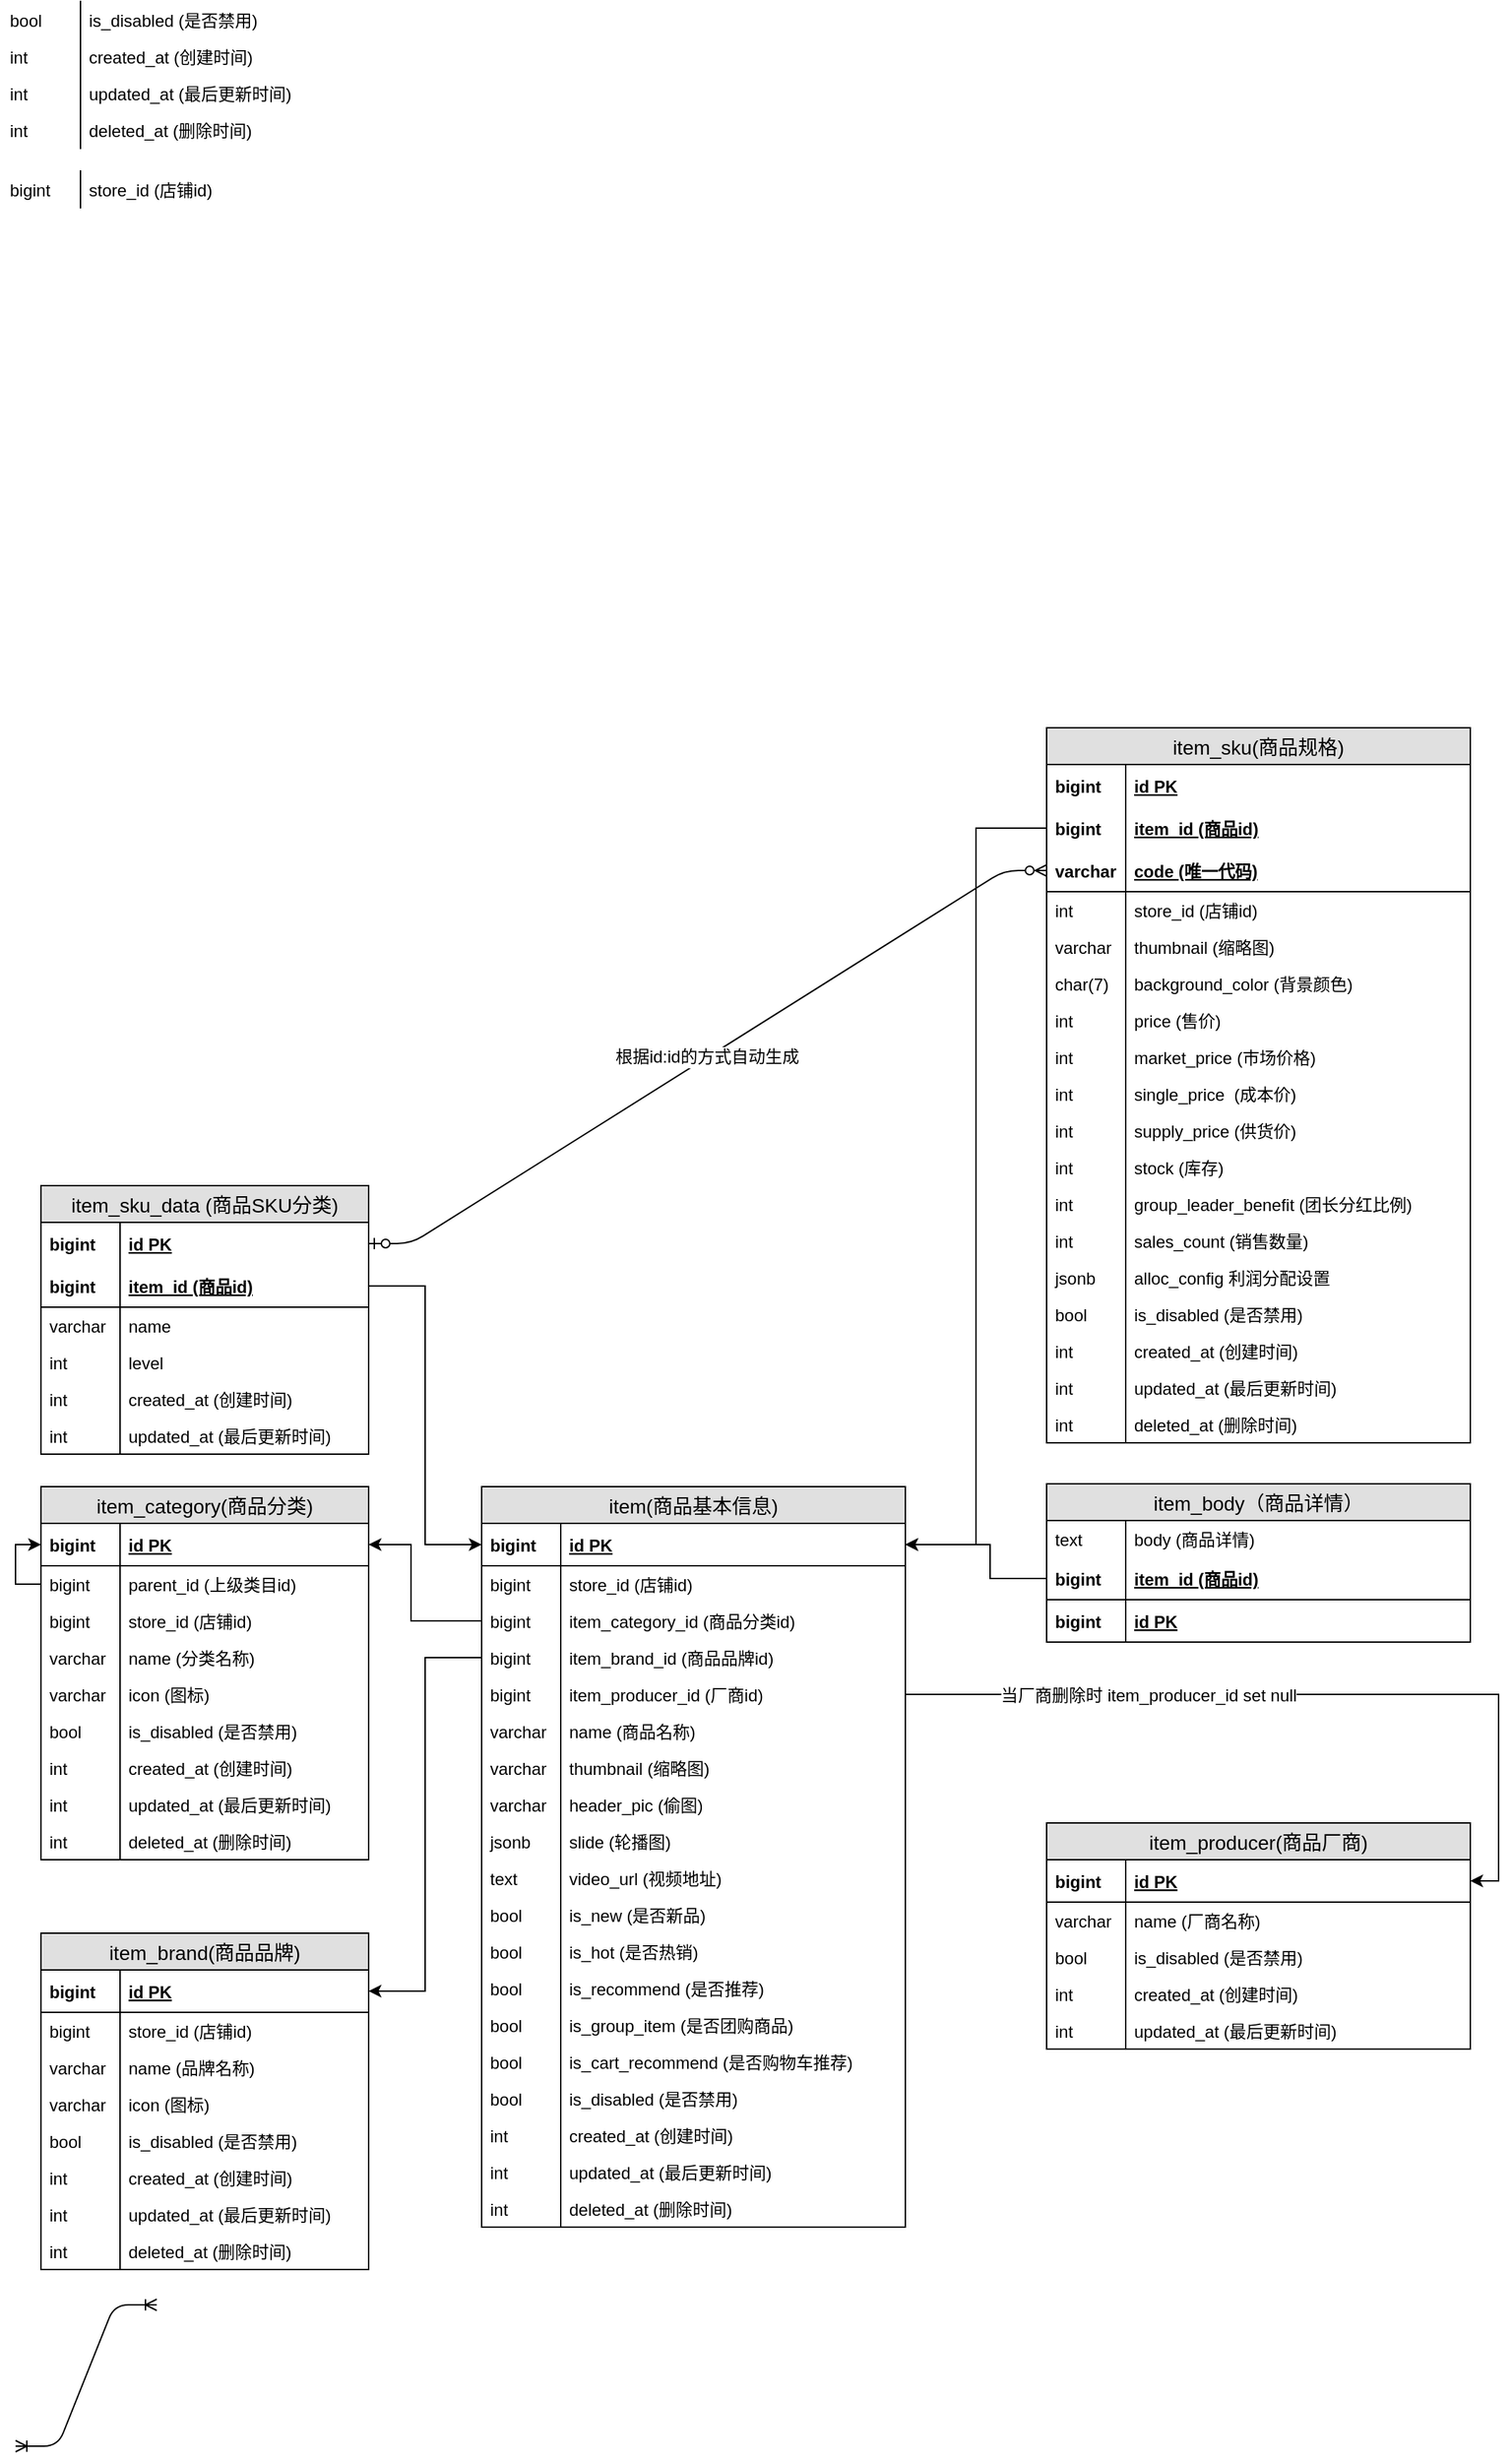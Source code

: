 <mxfile version="10.8.9" type="github"><diagram name="Page-1" id="2ca16b54-16f6-2749-3443-fa8db7711227"><mxGraphModel dx="2498" dy="1646" grid="1" gridSize="10" guides="1" tooltips="1" connect="1" arrows="1" fold="1" page="1" pageScale="1" pageWidth="1100" pageHeight="850" background="#ffffff" math="0" shadow="0"><root><mxCell id="0"/><mxCell id="1" parent="0"/><mxCell id="yqcYSnQr7O9SmUn3i325-53" value="item(商品基本信息)" style="swimlane;fontStyle=0;childLayout=stackLayout;horizontal=1;startSize=26;fillColor=#e0e0e0;horizontalStack=0;resizeParent=1;resizeParentMax=0;resizeLast=0;collapsible=1;marginBottom=0;swimlaneFillColor=#ffffff;align=center;fontSize=14;" parent="1" vertex="1"><mxGeometry x="-760" y="201" width="300" height="524" as="geometry"/></mxCell><mxCell id="yqcYSnQr7O9SmUn3i325-56" value="id PK" style="shape=partialRectangle;top=0;left=0;right=0;bottom=1;align=left;verticalAlign=middle;fillColor=none;spacingLeft=60;spacingRight=4;overflow=hidden;rotatable=0;points=[[0,0.5],[1,0.5]];portConstraint=eastwest;dropTarget=0;fontStyle=5;fontSize=12;" parent="yqcYSnQr7O9SmUn3i325-53" vertex="1"><mxGeometry y="26" width="300" height="30" as="geometry"/></mxCell><mxCell id="yqcYSnQr7O9SmUn3i325-57" value="bigint" style="shape=partialRectangle;fontStyle=1;top=0;left=0;bottom=0;fillColor=none;align=left;verticalAlign=middle;spacingLeft=4;spacingRight=4;overflow=hidden;rotatable=0;points=[];portConstraint=eastwest;part=1;fontSize=12;" parent="yqcYSnQr7O9SmUn3i325-56" vertex="1" connectable="0"><mxGeometry width="56" height="30" as="geometry"/></mxCell><mxCell id="yqcYSnQr7O9SmUn3i325-58" value="store_id (店铺id)" style="shape=partialRectangle;top=0;left=0;right=0;bottom=0;align=left;verticalAlign=top;fillColor=none;spacingLeft=60;spacingRight=4;overflow=hidden;rotatable=0;points=[[0,0.5],[1,0.5]];portConstraint=eastwest;dropTarget=0;fontSize=12;" parent="yqcYSnQr7O9SmUn3i325-53" vertex="1"><mxGeometry y="56" width="300" height="26" as="geometry"/></mxCell><mxCell id="yqcYSnQr7O9SmUn3i325-59" value="bigint" style="shape=partialRectangle;top=0;left=0;bottom=0;fillColor=none;align=left;verticalAlign=top;spacingLeft=4;spacingRight=4;overflow=hidden;rotatable=0;points=[];portConstraint=eastwest;part=1;fontSize=12;" parent="yqcYSnQr7O9SmUn3i325-58" vertex="1" connectable="0"><mxGeometry width="56" height="26" as="geometry"/></mxCell><mxCell id="yqcYSnQr7O9SmUn3i325-64" value="item_category_id (商品分类id)" style="shape=partialRectangle;top=0;left=0;right=0;bottom=0;align=left;verticalAlign=top;fillColor=none;spacingLeft=60;spacingRight=4;overflow=hidden;rotatable=0;points=[[0,0.5],[1,0.5]];portConstraint=eastwest;dropTarget=0;fontSize=12;" parent="yqcYSnQr7O9SmUn3i325-53" vertex="1"><mxGeometry y="82" width="300" height="26" as="geometry"/></mxCell><mxCell id="yqcYSnQr7O9SmUn3i325-65" value="bigint" style="shape=partialRectangle;top=0;left=0;bottom=0;fillColor=none;align=left;verticalAlign=top;spacingLeft=4;spacingRight=4;overflow=hidden;rotatable=0;points=[];portConstraint=eastwest;part=1;fontSize=12;" parent="yqcYSnQr7O9SmUn3i325-64" vertex="1" connectable="0"><mxGeometry width="56" height="26" as="geometry"/></mxCell><mxCell id="yqcYSnQr7O9SmUn3i325-66" value="item_brand_id (商品品牌id)" style="shape=partialRectangle;top=0;left=0;right=0;bottom=0;align=left;verticalAlign=top;fillColor=none;spacingLeft=60;spacingRight=4;overflow=hidden;rotatable=0;points=[[0,0.5],[1,0.5]];portConstraint=eastwest;dropTarget=0;fontSize=12;" parent="yqcYSnQr7O9SmUn3i325-53" vertex="1"><mxGeometry y="108" width="300" height="26" as="geometry"/></mxCell><mxCell id="yqcYSnQr7O9SmUn3i325-67" value="bigint" style="shape=partialRectangle;top=0;left=0;bottom=0;fillColor=none;align=left;verticalAlign=top;spacingLeft=4;spacingRight=4;overflow=hidden;rotatable=0;points=[];portConstraint=eastwest;part=1;fontSize=12;" parent="yqcYSnQr7O9SmUn3i325-66" vertex="1" connectable="0"><mxGeometry width="56" height="26" as="geometry"/></mxCell><mxCell id="yqcYSnQr7O9SmUn3i325-143" value="item_producer_id (厂商id)" style="shape=partialRectangle;top=0;left=0;right=0;bottom=0;align=left;verticalAlign=top;fillColor=none;spacingLeft=60;spacingRight=4;overflow=hidden;rotatable=0;points=[[0,0.5],[1,0.5]];portConstraint=eastwest;dropTarget=0;fontSize=12;" parent="yqcYSnQr7O9SmUn3i325-53" vertex="1"><mxGeometry y="134" width="300" height="26" as="geometry"/></mxCell><mxCell id="yqcYSnQr7O9SmUn3i325-144" value="bigint" style="shape=partialRectangle;top=0;left=0;bottom=0;fillColor=none;align=left;verticalAlign=top;spacingLeft=4;spacingRight=4;overflow=hidden;rotatable=0;points=[];portConstraint=eastwest;part=1;fontSize=12;" parent="yqcYSnQr7O9SmUn3i325-143" vertex="1" connectable="0"><mxGeometry width="56" height="26" as="geometry"/></mxCell><mxCell id="yqcYSnQr7O9SmUn3i325-68" value="name (商品名称)" style="shape=partialRectangle;top=0;left=0;right=0;bottom=0;align=left;verticalAlign=top;fillColor=none;spacingLeft=60;spacingRight=4;overflow=hidden;rotatable=0;points=[[0,0.5],[1,0.5]];portConstraint=eastwest;dropTarget=0;fontSize=12;" parent="yqcYSnQr7O9SmUn3i325-53" vertex="1"><mxGeometry y="160" width="300" height="26" as="geometry"/></mxCell><mxCell id="yqcYSnQr7O9SmUn3i325-69" value="varchar" style="shape=partialRectangle;top=0;left=0;bottom=0;fillColor=none;align=left;verticalAlign=top;spacingLeft=4;spacingRight=4;overflow=hidden;rotatable=0;points=[];portConstraint=eastwest;part=1;fontSize=12;" parent="yqcYSnQr7O9SmUn3i325-68" vertex="1" connectable="0"><mxGeometry width="56" height="26" as="geometry"/></mxCell><mxCell id="yqcYSnQr7O9SmUn3i325-70" value="thumbnail (缩略图)" style="shape=partialRectangle;top=0;left=0;right=0;bottom=0;align=left;verticalAlign=top;fillColor=none;spacingLeft=60;spacingRight=4;overflow=hidden;rotatable=0;points=[[0,0.5],[1,0.5]];portConstraint=eastwest;dropTarget=0;fontSize=12;" parent="yqcYSnQr7O9SmUn3i325-53" vertex="1"><mxGeometry y="186" width="300" height="26" as="geometry"/></mxCell><mxCell id="yqcYSnQr7O9SmUn3i325-71" value="varchar" style="shape=partialRectangle;top=0;left=0;bottom=0;fillColor=none;align=left;verticalAlign=top;spacingLeft=4;spacingRight=4;overflow=hidden;rotatable=0;points=[];portConstraint=eastwest;part=1;fontSize=12;" parent="yqcYSnQr7O9SmUn3i325-70" vertex="1" connectable="0"><mxGeometry width="56" height="26" as="geometry"/></mxCell><mxCell id="yqcYSnQr7O9SmUn3i325-74" value="header_pic (偷图)" style="shape=partialRectangle;top=0;left=0;right=0;bottom=0;align=left;verticalAlign=top;fillColor=none;spacingLeft=60;spacingRight=4;overflow=hidden;rotatable=0;points=[[0,0.5],[1,0.5]];portConstraint=eastwest;dropTarget=0;fontSize=12;" parent="yqcYSnQr7O9SmUn3i325-53" vertex="1"><mxGeometry y="212" width="300" height="26" as="geometry"/></mxCell><mxCell id="yqcYSnQr7O9SmUn3i325-75" value="varchar" style="shape=partialRectangle;top=0;left=0;bottom=0;fillColor=none;align=left;verticalAlign=top;spacingLeft=4;spacingRight=4;overflow=hidden;rotatable=0;points=[];portConstraint=eastwest;part=1;fontSize=12;" parent="yqcYSnQr7O9SmUn3i325-74" vertex="1" connectable="0"><mxGeometry width="56" height="26" as="geometry"/></mxCell><mxCell id="yqcYSnQr7O9SmUn3i325-76" value="slide (轮播图)" style="shape=partialRectangle;top=0;left=0;right=0;bottom=0;align=left;verticalAlign=top;fillColor=none;spacingLeft=60;spacingRight=4;overflow=hidden;rotatable=0;points=[[0,0.5],[1,0.5]];portConstraint=eastwest;dropTarget=0;fontSize=12;" parent="yqcYSnQr7O9SmUn3i325-53" vertex="1"><mxGeometry y="238" width="300" height="26" as="geometry"/></mxCell><mxCell id="yqcYSnQr7O9SmUn3i325-77" value="jsonb" style="shape=partialRectangle;top=0;left=0;bottom=0;fillColor=none;align=left;verticalAlign=top;spacingLeft=4;spacingRight=4;overflow=hidden;rotatable=0;points=[];portConstraint=eastwest;part=1;fontSize=12;" parent="yqcYSnQr7O9SmUn3i325-76" vertex="1" connectable="0"><mxGeometry width="56" height="26" as="geometry"/></mxCell><mxCell id="yqcYSnQr7O9SmUn3i325-95" value="video_url (视频地址)" style="shape=partialRectangle;top=0;left=0;right=0;bottom=0;align=left;verticalAlign=top;fillColor=none;spacingLeft=60;spacingRight=4;overflow=hidden;rotatable=0;points=[[0,0.5],[1,0.5]];portConstraint=eastwest;dropTarget=0;fontSize=12;" parent="yqcYSnQr7O9SmUn3i325-53" vertex="1"><mxGeometry y="264" width="300" height="26" as="geometry"/></mxCell><mxCell id="yqcYSnQr7O9SmUn3i325-96" value="text" style="shape=partialRectangle;top=0;left=0;bottom=0;fillColor=none;align=left;verticalAlign=top;spacingLeft=4;spacingRight=4;overflow=hidden;rotatable=0;points=[];portConstraint=eastwest;part=1;fontSize=12;" parent="yqcYSnQr7O9SmUn3i325-95" vertex="1" connectable="0"><mxGeometry width="56" height="26" as="geometry"/></mxCell><mxCell id="yqcYSnQr7O9SmUn3i325-78" value="is_new (是否新品)" style="shape=partialRectangle;top=0;left=0;right=0;bottom=0;align=left;verticalAlign=top;fillColor=none;spacingLeft=60;spacingRight=4;overflow=hidden;rotatable=0;points=[[0,0.5],[1,0.5]];portConstraint=eastwest;dropTarget=0;fontSize=12;" parent="yqcYSnQr7O9SmUn3i325-53" vertex="1"><mxGeometry y="290" width="300" height="26" as="geometry"/></mxCell><mxCell id="yqcYSnQr7O9SmUn3i325-79" value="bool" style="shape=partialRectangle;top=0;left=0;bottom=0;fillColor=none;align=left;verticalAlign=top;spacingLeft=4;spacingRight=4;overflow=hidden;rotatable=0;points=[];portConstraint=eastwest;part=1;fontSize=12;" parent="yqcYSnQr7O9SmUn3i325-78" vertex="1" connectable="0"><mxGeometry width="56" height="26" as="geometry"/></mxCell><mxCell id="yqcYSnQr7O9SmUn3i325-80" value="is_hot (是否热销)" style="shape=partialRectangle;top=0;left=0;right=0;bottom=0;align=left;verticalAlign=top;fillColor=none;spacingLeft=60;spacingRight=4;overflow=hidden;rotatable=0;points=[[0,0.5],[1,0.5]];portConstraint=eastwest;dropTarget=0;fontSize=12;" parent="yqcYSnQr7O9SmUn3i325-53" vertex="1"><mxGeometry y="316" width="300" height="26" as="geometry"/></mxCell><mxCell id="yqcYSnQr7O9SmUn3i325-81" value="bool" style="shape=partialRectangle;top=0;left=0;bottom=0;fillColor=none;align=left;verticalAlign=top;spacingLeft=4;spacingRight=4;overflow=hidden;rotatable=0;points=[];portConstraint=eastwest;part=1;fontSize=12;" parent="yqcYSnQr7O9SmUn3i325-80" vertex="1" connectable="0"><mxGeometry width="56" height="26" as="geometry"/></mxCell><mxCell id="yqcYSnQr7O9SmUn3i325-82" value="is_recommend (是否推荐)" style="shape=partialRectangle;top=0;left=0;right=0;bottom=0;align=left;verticalAlign=top;fillColor=none;spacingLeft=60;spacingRight=4;overflow=hidden;rotatable=0;points=[[0,0.5],[1,0.5]];portConstraint=eastwest;dropTarget=0;fontSize=12;" parent="yqcYSnQr7O9SmUn3i325-53" vertex="1"><mxGeometry y="342" width="300" height="26" as="geometry"/></mxCell><mxCell id="yqcYSnQr7O9SmUn3i325-83" value="bool" style="shape=partialRectangle;top=0;left=0;bottom=0;fillColor=none;align=left;verticalAlign=top;spacingLeft=4;spacingRight=4;overflow=hidden;rotatable=0;points=[];portConstraint=eastwest;part=1;fontSize=12;" parent="yqcYSnQr7O9SmUn3i325-82" vertex="1" connectable="0"><mxGeometry width="56" height="26" as="geometry"/></mxCell><mxCell id="yqcYSnQr7O9SmUn3i325-86" value="is_group_item (是否团购商品)" style="shape=partialRectangle;top=0;left=0;right=0;bottom=0;align=left;verticalAlign=top;fillColor=none;spacingLeft=60;spacingRight=4;overflow=hidden;rotatable=0;points=[[0,0.5],[1,0.5]];portConstraint=eastwest;dropTarget=0;fontSize=12;" parent="yqcYSnQr7O9SmUn3i325-53" vertex="1"><mxGeometry y="368" width="300" height="26" as="geometry"/></mxCell><mxCell id="yqcYSnQr7O9SmUn3i325-87" value="bool" style="shape=partialRectangle;top=0;left=0;bottom=0;fillColor=none;align=left;verticalAlign=top;spacingLeft=4;spacingRight=4;overflow=hidden;rotatable=0;points=[];portConstraint=eastwest;part=1;fontSize=12;" parent="yqcYSnQr7O9SmUn3i325-86" vertex="1" connectable="0"><mxGeometry width="56" height="26" as="geometry"/></mxCell><mxCell id="yqcYSnQr7O9SmUn3i325-88" value="is_cart_recommend (是否购物车推荐)" style="shape=partialRectangle;top=0;left=0;right=0;bottom=0;align=left;verticalAlign=top;fillColor=none;spacingLeft=60;spacingRight=4;overflow=hidden;rotatable=0;points=[[0,0.5],[1,0.5]];portConstraint=eastwest;dropTarget=0;fontSize=12;" parent="yqcYSnQr7O9SmUn3i325-53" vertex="1"><mxGeometry y="394" width="300" height="26" as="geometry"/></mxCell><mxCell id="yqcYSnQr7O9SmUn3i325-89" value="bool" style="shape=partialRectangle;top=0;left=0;bottom=0;fillColor=none;align=left;verticalAlign=top;spacingLeft=4;spacingRight=4;overflow=hidden;rotatable=0;points=[];portConstraint=eastwest;part=1;fontSize=12;" parent="yqcYSnQr7O9SmUn3i325-88" vertex="1" connectable="0"><mxGeometry width="56" height="26" as="geometry"/></mxCell><mxCell id="yqcYSnQr7O9SmUn3i325-114" value="is_disabled (是否禁用)" style="shape=partialRectangle;top=0;left=0;right=0;bottom=0;align=left;verticalAlign=top;fillColor=none;spacingLeft=60;spacingRight=4;overflow=hidden;rotatable=0;points=[[0,0.5],[1,0.5]];portConstraint=eastwest;dropTarget=0;fontSize=12;" parent="yqcYSnQr7O9SmUn3i325-53" vertex="1"><mxGeometry y="420" width="300" height="26" as="geometry"/></mxCell><mxCell id="yqcYSnQr7O9SmUn3i325-115" value="bool" style="shape=partialRectangle;top=0;left=0;bottom=0;fillColor=none;align=left;verticalAlign=top;spacingLeft=4;spacingRight=4;overflow=hidden;rotatable=0;points=[];portConstraint=eastwest;part=1;fontSize=12;" parent="yqcYSnQr7O9SmUn3i325-114" vertex="1" connectable="0"><mxGeometry width="56" height="26" as="geometry"/></mxCell><mxCell id="yqcYSnQr7O9SmUn3i325-91" value="created_at (创建时间)" style="shape=partialRectangle;top=0;left=0;right=0;bottom=0;align=left;verticalAlign=top;fillColor=none;spacingLeft=60;spacingRight=4;overflow=hidden;rotatable=0;points=[[0,0.5],[1,0.5]];portConstraint=eastwest;dropTarget=0;fontSize=12;" parent="yqcYSnQr7O9SmUn3i325-53" vertex="1"><mxGeometry y="446" width="300" height="26" as="geometry"/></mxCell><mxCell id="yqcYSnQr7O9SmUn3i325-92" value="int" style="shape=partialRectangle;top=0;left=0;bottom=0;fillColor=none;align=left;verticalAlign=top;spacingLeft=4;spacingRight=4;overflow=hidden;rotatable=0;points=[];portConstraint=eastwest;part=1;fontSize=12;" parent="yqcYSnQr7O9SmUn3i325-91" vertex="1" connectable="0"><mxGeometry width="56" height="26" as="geometry"/></mxCell><mxCell id="rvIBydzaVCmRwUYUxZ95-5" value="updated_at (最后更新时间)" style="shape=partialRectangle;top=0;left=0;right=0;bottom=0;align=left;verticalAlign=top;fillColor=none;spacingLeft=60;spacingRight=4;overflow=hidden;rotatable=0;points=[[0,0.5],[1,0.5]];portConstraint=eastwest;dropTarget=0;fontSize=12;" vertex="1" parent="yqcYSnQr7O9SmUn3i325-53"><mxGeometry y="472" width="300" height="26" as="geometry"/></mxCell><mxCell id="rvIBydzaVCmRwUYUxZ95-6" value="int" style="shape=partialRectangle;top=0;left=0;bottom=0;fillColor=none;align=left;verticalAlign=top;spacingLeft=4;spacingRight=4;overflow=hidden;rotatable=0;points=[];portConstraint=eastwest;part=1;fontSize=12;" vertex="1" connectable="0" parent="rvIBydzaVCmRwUYUxZ95-5"><mxGeometry width="56" height="26" as="geometry"/></mxCell><mxCell id="yqcYSnQr7O9SmUn3i325-139" value="deleted_at (删除时间)" style="shape=partialRectangle;top=0;left=0;right=0;bottom=0;align=left;verticalAlign=top;fillColor=none;spacingLeft=60;spacingRight=4;overflow=hidden;rotatable=0;points=[[0,0.5],[1,0.5]];portConstraint=eastwest;dropTarget=0;fontSize=12;" parent="yqcYSnQr7O9SmUn3i325-53" vertex="1"><mxGeometry y="498" width="300" height="26" as="geometry"/></mxCell><mxCell id="yqcYSnQr7O9SmUn3i325-140" value="int" style="shape=partialRectangle;top=0;left=0;bottom=0;fillColor=none;align=left;verticalAlign=top;spacingLeft=4;spacingRight=4;overflow=hidden;rotatable=0;points=[];portConstraint=eastwest;part=1;fontSize=12;" parent="yqcYSnQr7O9SmUn3i325-139" vertex="1" connectable="0"><mxGeometry width="56" height="26" as="geometry"/></mxCell><mxCell id="yqcYSnQr7O9SmUn3i325-97" value="item_body（商品详情）" style="swimlane;fontStyle=0;childLayout=stackLayout;horizontal=1;startSize=26;fillColor=#e0e0e0;horizontalStack=0;resizeParent=1;resizeParentMax=0;resizeLast=0;collapsible=1;marginBottom=0;swimlaneFillColor=#ffffff;align=center;fontSize=14;" parent="1" vertex="1"><mxGeometry x="-360" y="199" width="300" height="112" as="geometry"><mxRectangle x="-590" y="185" width="180" height="26" as="alternateBounds"/></mxGeometry></mxCell><mxCell id="yqcYSnQr7O9SmUn3i325-102" value="body (商品详情)" style="shape=partialRectangle;top=0;left=0;right=0;bottom=0;align=left;verticalAlign=top;fillColor=none;spacingLeft=60;spacingRight=4;overflow=hidden;rotatable=0;points=[[0,0.5],[1,0.5]];portConstraint=eastwest;dropTarget=0;fontSize=12;" parent="yqcYSnQr7O9SmUn3i325-97" vertex="1"><mxGeometry y="26" width="300" height="26" as="geometry"/></mxCell><mxCell id="yqcYSnQr7O9SmUn3i325-103" value="text" style="shape=partialRectangle;top=0;left=0;bottom=0;fillColor=none;align=left;verticalAlign=top;spacingLeft=4;spacingRight=4;overflow=hidden;rotatable=0;points=[];portConstraint=eastwest;part=1;fontSize=12;" parent="yqcYSnQr7O9SmUn3i325-102" vertex="1" connectable="0"><mxGeometry width="56" height="26" as="geometry"/></mxCell><mxCell id="yqcYSnQr7O9SmUn3i325-100" value="item_id (商品id)" style="shape=partialRectangle;top=0;left=0;right=0;bottom=1;align=left;verticalAlign=middle;fillColor=none;spacingLeft=60;spacingRight=4;overflow=hidden;rotatable=0;points=[[0,0.5],[1,0.5]];portConstraint=eastwest;dropTarget=0;fontStyle=5;fontSize=12;" parent="yqcYSnQr7O9SmUn3i325-97" vertex="1"><mxGeometry y="52" width="300" height="30" as="geometry"/></mxCell><mxCell id="yqcYSnQr7O9SmUn3i325-101" value="bigint" style="shape=partialRectangle;fontStyle=1;top=0;left=0;bottom=0;fillColor=none;align=left;verticalAlign=middle;spacingLeft=4;spacingRight=4;overflow=hidden;rotatable=0;points=[];portConstraint=eastwest;part=1;fontSize=12;" parent="yqcYSnQr7O9SmUn3i325-100" vertex="1" connectable="0"><mxGeometry width="56" height="30" as="geometry"/></mxCell><mxCell id="yqcYSnQr7O9SmUn3i325-98" value="id PK" style="shape=partialRectangle;top=0;left=0;right=0;bottom=0;align=left;verticalAlign=middle;fillColor=none;spacingLeft=60;spacingRight=4;overflow=hidden;rotatable=0;points=[[0,0.5],[1,0.5]];portConstraint=eastwest;dropTarget=0;fontStyle=5;fontSize=12;" parent="yqcYSnQr7O9SmUn3i325-97" vertex="1"><mxGeometry y="82" width="300" height="30" as="geometry"/></mxCell><mxCell id="yqcYSnQr7O9SmUn3i325-99" value="bigint" style="shape=partialRectangle;fontStyle=1;top=0;left=0;bottom=0;fillColor=none;align=left;verticalAlign=middle;spacingLeft=4;spacingRight=4;overflow=hidden;rotatable=0;points=[];portConstraint=eastwest;part=1;fontSize=12;" parent="yqcYSnQr7O9SmUn3i325-98" vertex="1" connectable="0"><mxGeometry width="56" height="30" as="geometry"/></mxCell><mxCell id="yqcYSnQr7O9SmUn3i325-105" value="item_category(商品分类)" style="swimlane;fontStyle=0;childLayout=stackLayout;horizontal=1;startSize=26;fillColor=#e0e0e0;horizontalStack=0;resizeParent=1;resizeParentMax=0;resizeLast=0;collapsible=1;marginBottom=0;swimlaneFillColor=#ffffff;align=center;fontSize=14;" parent="1" vertex="1"><mxGeometry x="-1072" y="201" width="232" height="264" as="geometry"/></mxCell><mxCell id="yqcYSnQr7O9SmUn3i325-108" value="id PK" style="shape=partialRectangle;top=0;left=0;right=0;bottom=1;align=left;verticalAlign=middle;fillColor=none;spacingLeft=60;spacingRight=4;overflow=hidden;rotatable=0;points=[[0,0.5],[1,0.5]];portConstraint=eastwest;dropTarget=0;fontStyle=5;fontSize=12;" parent="yqcYSnQr7O9SmUn3i325-105" vertex="1"><mxGeometry y="26" width="232" height="30" as="geometry"/></mxCell><mxCell id="yqcYSnQr7O9SmUn3i325-109" value="bigint" style="shape=partialRectangle;fontStyle=1;top=0;left=0;bottom=0;fillColor=none;align=left;verticalAlign=middle;spacingLeft=4;spacingRight=4;overflow=hidden;rotatable=0;points=[];portConstraint=eastwest;part=1;fontSize=12;" parent="yqcYSnQr7O9SmUn3i325-108" vertex="1" connectable="0"><mxGeometry width="56" height="30" as="geometry"/></mxCell><mxCell id="rvIBydzaVCmRwUYUxZ95-59" style="edgeStyle=orthogonalEdgeStyle;rounded=0;orthogonalLoop=1;jettySize=auto;html=1;exitX=0;exitY=0.5;exitDx=0;exitDy=0;entryX=0;entryY=0.5;entryDx=0;entryDy=0;" edge="1" parent="yqcYSnQr7O9SmUn3i325-105" source="yqcYSnQr7O9SmUn3i325-130" target="yqcYSnQr7O9SmUn3i325-108"><mxGeometry relative="1" as="geometry"><Array as="points"><mxPoint x="-18" y="69"/><mxPoint x="-18" y="41"/></Array></mxGeometry></mxCell><mxCell id="yqcYSnQr7O9SmUn3i325-130" value="parent_id (上级类目id)" style="shape=partialRectangle;top=0;left=0;right=0;bottom=0;align=left;verticalAlign=top;fillColor=none;spacingLeft=60;spacingRight=4;overflow=hidden;rotatable=0;points=[[0,0.5],[1,0.5]];portConstraint=eastwest;dropTarget=0;fontSize=12;" parent="yqcYSnQr7O9SmUn3i325-105" vertex="1"><mxGeometry y="56" width="232" height="26" as="geometry"/></mxCell><mxCell id="yqcYSnQr7O9SmUn3i325-131" value="bigint" style="shape=partialRectangle;top=0;left=0;bottom=0;fillColor=none;align=left;verticalAlign=top;spacingLeft=4;spacingRight=4;overflow=hidden;rotatable=0;points=[];portConstraint=eastwest;part=1;fontSize=12;" parent="yqcYSnQr7O9SmUn3i325-130" vertex="1" connectable="0"><mxGeometry width="56" height="26" as="geometry"/></mxCell><mxCell id="yqcYSnQr7O9SmUn3i325-132" value="store_id (店铺id)" style="shape=partialRectangle;top=0;left=0;right=0;bottom=0;align=left;verticalAlign=top;fillColor=none;spacingLeft=60;spacingRight=4;overflow=hidden;rotatable=0;points=[[0,0.5],[1,0.5]];portConstraint=eastwest;dropTarget=0;fontSize=12;" parent="yqcYSnQr7O9SmUn3i325-105" vertex="1"><mxGeometry y="82" width="232" height="26" as="geometry"/></mxCell><mxCell id="yqcYSnQr7O9SmUn3i325-133" value="bigint" style="shape=partialRectangle;top=0;left=0;bottom=0;fillColor=none;align=left;verticalAlign=top;spacingLeft=4;spacingRight=4;overflow=hidden;rotatable=0;points=[];portConstraint=eastwest;part=1;fontSize=12;" parent="yqcYSnQr7O9SmUn3i325-132" vertex="1" connectable="0"><mxGeometry width="56" height="26" as="geometry"/></mxCell><mxCell id="yqcYSnQr7O9SmUn3i325-110" value="name (分类名称)" style="shape=partialRectangle;top=0;left=0;right=0;bottom=0;align=left;verticalAlign=top;fillColor=none;spacingLeft=60;spacingRight=4;overflow=hidden;rotatable=0;points=[[0,0.5],[1,0.5]];portConstraint=eastwest;dropTarget=0;fontSize=12;" parent="yqcYSnQr7O9SmUn3i325-105" vertex="1"><mxGeometry y="108" width="232" height="26" as="geometry"/></mxCell><mxCell id="yqcYSnQr7O9SmUn3i325-111" value="varchar" style="shape=partialRectangle;top=0;left=0;bottom=0;fillColor=none;align=left;verticalAlign=top;spacingLeft=4;spacingRight=4;overflow=hidden;rotatable=0;points=[];portConstraint=eastwest;part=1;fontSize=12;" parent="yqcYSnQr7O9SmUn3i325-110" vertex="1" connectable="0"><mxGeometry width="56" height="26" as="geometry"/></mxCell><mxCell id="yqcYSnQr7O9SmUn3i325-124" value="icon (图标)" style="shape=partialRectangle;top=0;left=0;right=0;bottom=0;align=left;verticalAlign=top;fillColor=none;spacingLeft=60;spacingRight=4;overflow=hidden;rotatable=0;points=[[0,0.5],[1,0.5]];portConstraint=eastwest;dropTarget=0;fontSize=12;" parent="yqcYSnQr7O9SmUn3i325-105" vertex="1"><mxGeometry y="134" width="232" height="26" as="geometry"/></mxCell><mxCell id="yqcYSnQr7O9SmUn3i325-125" value="varchar" style="shape=partialRectangle;top=0;left=0;bottom=0;fillColor=none;align=left;verticalAlign=top;spacingLeft=4;spacingRight=4;overflow=hidden;rotatable=0;points=[];portConstraint=eastwest;part=1;fontSize=12;" parent="yqcYSnQr7O9SmUn3i325-124" vertex="1" connectable="0"><mxGeometry width="56" height="26" as="geometry"/></mxCell><mxCell id="yqcYSnQr7O9SmUn3i325-118" value="is_disabled (是否禁用)" style="shape=partialRectangle;top=0;left=0;right=0;bottom=0;align=left;verticalAlign=top;fillColor=none;spacingLeft=60;spacingRight=4;overflow=hidden;rotatable=0;points=[[0,0.5],[1,0.5]];portConstraint=eastwest;dropTarget=0;fontSize=12;" parent="yqcYSnQr7O9SmUn3i325-105" vertex="1"><mxGeometry y="160" width="232" height="26" as="geometry"/></mxCell><mxCell id="yqcYSnQr7O9SmUn3i325-119" value="bool" style="shape=partialRectangle;top=0;left=0;bottom=0;fillColor=none;align=left;verticalAlign=top;spacingLeft=4;spacingRight=4;overflow=hidden;rotatable=0;points=[];portConstraint=eastwest;part=1;fontSize=12;" parent="yqcYSnQr7O9SmUn3i325-118" vertex="1" connectable="0"><mxGeometry width="56" height="26" as="geometry"/></mxCell><mxCell id="yqcYSnQr7O9SmUn3i325-120" value="created_at (创建时间)" style="shape=partialRectangle;top=0;left=0;right=0;bottom=0;align=left;verticalAlign=top;fillColor=none;spacingLeft=60;spacingRight=4;overflow=hidden;rotatable=0;points=[[0,0.5],[1,0.5]];portConstraint=eastwest;dropTarget=0;fontSize=12;" parent="yqcYSnQr7O9SmUn3i325-105" vertex="1"><mxGeometry y="186" width="232" height="26" as="geometry"/></mxCell><mxCell id="yqcYSnQr7O9SmUn3i325-121" value="int" style="shape=partialRectangle;top=0;left=0;bottom=0;fillColor=none;align=left;verticalAlign=top;spacingLeft=4;spacingRight=4;overflow=hidden;rotatable=0;points=[];portConstraint=eastwest;part=1;fontSize=12;" parent="yqcYSnQr7O9SmUn3i325-120" vertex="1" connectable="0"><mxGeometry width="56" height="26" as="geometry"/></mxCell><mxCell id="yqcYSnQr7O9SmUn3i325-122" value="updated_at (最后更新时间)" style="shape=partialRectangle;top=0;left=0;right=0;bottom=0;align=left;verticalAlign=top;fillColor=none;spacingLeft=60;spacingRight=4;overflow=hidden;rotatable=0;points=[[0,0.5],[1,0.5]];portConstraint=eastwest;dropTarget=0;fontSize=12;" parent="yqcYSnQr7O9SmUn3i325-105" vertex="1"><mxGeometry y="212" width="232" height="26" as="geometry"/></mxCell><mxCell id="yqcYSnQr7O9SmUn3i325-123" value="int" style="shape=partialRectangle;top=0;left=0;bottom=0;fillColor=none;align=left;verticalAlign=top;spacingLeft=4;spacingRight=4;overflow=hidden;rotatable=0;points=[];portConstraint=eastwest;part=1;fontSize=12;" parent="yqcYSnQr7O9SmUn3i325-122" vertex="1" connectable="0"><mxGeometry width="56" height="26" as="geometry"/></mxCell><mxCell id="yqcYSnQr7O9SmUn3i325-126" value="deleted_at (删除时间)" style="shape=partialRectangle;top=0;left=0;right=0;bottom=0;align=left;verticalAlign=top;fillColor=none;spacingLeft=60;spacingRight=4;overflow=hidden;rotatable=0;points=[[0,0.5],[1,0.5]];portConstraint=eastwest;dropTarget=0;fontSize=12;" parent="yqcYSnQr7O9SmUn3i325-105" vertex="1"><mxGeometry y="238" width="232" height="26" as="geometry"/></mxCell><mxCell id="yqcYSnQr7O9SmUn3i325-127" value="int" style="shape=partialRectangle;top=0;left=0;bottom=0;fillColor=none;align=left;verticalAlign=top;spacingLeft=4;spacingRight=4;overflow=hidden;rotatable=0;points=[];portConstraint=eastwest;part=1;fontSize=12;" parent="yqcYSnQr7O9SmUn3i325-126" vertex="1" connectable="0"><mxGeometry width="56" height="26" as="geometry"/></mxCell><mxCell id="yqcYSnQr7O9SmUn3i325-128" value="store_id (店铺id)" style="shape=partialRectangle;top=0;left=0;right=0;bottom=0;align=left;verticalAlign=top;fillColor=none;spacingLeft=60;spacingRight=4;overflow=hidden;rotatable=0;points=[[0,0.5],[1,0.5]];portConstraint=eastwest;dropTarget=0;fontSize=12;" parent="1" vertex="1"><mxGeometry x="-1100" y="-730" width="300" height="26" as="geometry"/></mxCell><mxCell id="yqcYSnQr7O9SmUn3i325-129" value="bigint" style="shape=partialRectangle;top=0;left=0;bottom=0;fillColor=none;align=left;verticalAlign=top;spacingLeft=4;spacingRight=4;overflow=hidden;rotatable=0;points=[];portConstraint=eastwest;part=1;fontSize=12;" parent="yqcYSnQr7O9SmUn3i325-128" vertex="1" connectable="0"><mxGeometry width="56" height="26" as="geometry"/></mxCell><mxCell id="yqcYSnQr7O9SmUn3i325-135" value="is_disabled (是否禁用)" style="shape=partialRectangle;top=0;left=0;right=0;bottom=0;align=left;verticalAlign=top;fillColor=none;spacingLeft=60;spacingRight=4;overflow=hidden;rotatable=0;points=[[0,0.5],[1,0.5]];portConstraint=eastwest;dropTarget=0;fontSize=12;" parent="1" vertex="1"><mxGeometry x="-1100" y="-850" width="300" height="26" as="geometry"/></mxCell><mxCell id="yqcYSnQr7O9SmUn3i325-136" value="bool" style="shape=partialRectangle;top=0;left=0;bottom=0;fillColor=none;align=left;verticalAlign=top;spacingLeft=4;spacingRight=4;overflow=hidden;rotatable=0;points=[];portConstraint=eastwest;part=1;fontSize=12;" parent="yqcYSnQr7O9SmUn3i325-135" vertex="1" connectable="0"><mxGeometry width="56" height="26" as="geometry"/></mxCell><mxCell id="yqcYSnQr7O9SmUn3i325-137" value="deleted_at (删除时间)" style="shape=partialRectangle;top=0;left=0;right=0;bottom=0;align=left;verticalAlign=top;fillColor=none;spacingLeft=60;spacingRight=4;overflow=hidden;rotatable=0;points=[[0,0.5],[1,0.5]];portConstraint=eastwest;dropTarget=0;fontSize=12;" parent="1" vertex="1"><mxGeometry x="-1100" y="-772" width="300" height="26" as="geometry"/></mxCell><mxCell id="yqcYSnQr7O9SmUn3i325-138" value="int" style="shape=partialRectangle;top=0;left=0;bottom=0;fillColor=none;align=left;verticalAlign=top;spacingLeft=4;spacingRight=4;overflow=hidden;rotatable=0;points=[];portConstraint=eastwest;part=1;fontSize=12;" parent="yqcYSnQr7O9SmUn3i325-137" vertex="1" connectable="0"><mxGeometry width="56" height="26" as="geometry"/></mxCell><mxCell id="yqcYSnQr7O9SmUn3i325-93" value="updated_at (最后更新时间)" style="shape=partialRectangle;top=0;left=0;right=0;bottom=0;align=left;verticalAlign=top;fillColor=none;spacingLeft=60;spacingRight=4;overflow=hidden;rotatable=0;points=[[0,0.5],[1,0.5]];portConstraint=eastwest;dropTarget=0;fontSize=12;" parent="1" vertex="1"><mxGeometry x="-1100" y="-798" width="300" height="26" as="geometry"/></mxCell><mxCell id="yqcYSnQr7O9SmUn3i325-94" value="int" style="shape=partialRectangle;top=0;left=0;bottom=0;fillColor=none;align=left;verticalAlign=top;spacingLeft=4;spacingRight=4;overflow=hidden;rotatable=0;points=[];portConstraint=eastwest;part=1;fontSize=12;" parent="yqcYSnQr7O9SmUn3i325-93" vertex="1" connectable="0"><mxGeometry width="56" height="26" as="geometry"/></mxCell><mxCell id="yqcYSnQr7O9SmUn3i325-169" value="item_brand(商品品牌)" style="swimlane;fontStyle=0;childLayout=stackLayout;horizontal=1;startSize=26;fillColor=#e0e0e0;horizontalStack=0;resizeParent=1;resizeParentMax=0;resizeLast=0;collapsible=1;marginBottom=0;swimlaneFillColor=#ffffff;align=center;fontSize=14;" parent="1" vertex="1"><mxGeometry x="-1072" y="517" width="232" height="238" as="geometry"/></mxCell><mxCell id="yqcYSnQr7O9SmUn3i325-171" value="id PK" style="shape=partialRectangle;top=0;left=0;right=0;bottom=1;align=left;verticalAlign=middle;fillColor=none;spacingLeft=60;spacingRight=4;overflow=hidden;rotatable=0;points=[[0,0.5],[1,0.5]];portConstraint=eastwest;dropTarget=0;fontStyle=5;fontSize=12;" parent="yqcYSnQr7O9SmUn3i325-169" vertex="1"><mxGeometry y="26" width="232" height="30" as="geometry"/></mxCell><mxCell id="yqcYSnQr7O9SmUn3i325-172" value="bigint" style="shape=partialRectangle;fontStyle=1;top=0;left=0;bottom=0;fillColor=none;align=left;verticalAlign=middle;spacingLeft=4;spacingRight=4;overflow=hidden;rotatable=0;points=[];portConstraint=eastwest;part=1;fontSize=12;" parent="yqcYSnQr7O9SmUn3i325-171" vertex="1" connectable="0"><mxGeometry width="56" height="30" as="geometry"/></mxCell><mxCell id="yqcYSnQr7O9SmUn3i325-175" value="store_id (店铺id)" style="shape=partialRectangle;top=0;left=0;right=0;bottom=0;align=left;verticalAlign=top;fillColor=none;spacingLeft=60;spacingRight=4;overflow=hidden;rotatable=0;points=[[0,0.5],[1,0.5]];portConstraint=eastwest;dropTarget=0;fontSize=12;" parent="yqcYSnQr7O9SmUn3i325-169" vertex="1"><mxGeometry y="56" width="232" height="26" as="geometry"/></mxCell><mxCell id="yqcYSnQr7O9SmUn3i325-176" value="bigint" style="shape=partialRectangle;top=0;left=0;bottom=0;fillColor=none;align=left;verticalAlign=top;spacingLeft=4;spacingRight=4;overflow=hidden;rotatable=0;points=[];portConstraint=eastwest;part=1;fontSize=12;" parent="yqcYSnQr7O9SmUn3i325-175" vertex="1" connectable="0"><mxGeometry width="56" height="26" as="geometry"/></mxCell><mxCell id="yqcYSnQr7O9SmUn3i325-177" value="name (品牌名称)" style="shape=partialRectangle;top=0;left=0;right=0;bottom=0;align=left;verticalAlign=top;fillColor=none;spacingLeft=60;spacingRight=4;overflow=hidden;rotatable=0;points=[[0,0.5],[1,0.5]];portConstraint=eastwest;dropTarget=0;fontSize=12;" parent="yqcYSnQr7O9SmUn3i325-169" vertex="1"><mxGeometry y="82" width="232" height="26" as="geometry"/></mxCell><mxCell id="yqcYSnQr7O9SmUn3i325-178" value="varchar" style="shape=partialRectangle;top=0;left=0;bottom=0;fillColor=none;align=left;verticalAlign=top;spacingLeft=4;spacingRight=4;overflow=hidden;rotatable=0;points=[];portConstraint=eastwest;part=1;fontSize=12;" parent="yqcYSnQr7O9SmUn3i325-177" vertex="1" connectable="0"><mxGeometry width="56" height="26" as="geometry"/></mxCell><mxCell id="yqcYSnQr7O9SmUn3i325-179" value="icon (图标)" style="shape=partialRectangle;top=0;left=0;right=0;bottom=0;align=left;verticalAlign=top;fillColor=none;spacingLeft=60;spacingRight=4;overflow=hidden;rotatable=0;points=[[0,0.5],[1,0.5]];portConstraint=eastwest;dropTarget=0;fontSize=12;" parent="yqcYSnQr7O9SmUn3i325-169" vertex="1"><mxGeometry y="108" width="232" height="26" as="geometry"/></mxCell><mxCell id="yqcYSnQr7O9SmUn3i325-180" value="varchar" style="shape=partialRectangle;top=0;left=0;bottom=0;fillColor=none;align=left;verticalAlign=top;spacingLeft=4;spacingRight=4;overflow=hidden;rotatable=0;points=[];portConstraint=eastwest;part=1;fontSize=12;" parent="yqcYSnQr7O9SmUn3i325-179" vertex="1" connectable="0"><mxGeometry width="56" height="26" as="geometry"/></mxCell><mxCell id="yqcYSnQr7O9SmUn3i325-181" value="is_disabled (是否禁用)" style="shape=partialRectangle;top=0;left=0;right=0;bottom=0;align=left;verticalAlign=top;fillColor=none;spacingLeft=60;spacingRight=4;overflow=hidden;rotatable=0;points=[[0,0.5],[1,0.5]];portConstraint=eastwest;dropTarget=0;fontSize=12;" parent="yqcYSnQr7O9SmUn3i325-169" vertex="1"><mxGeometry y="134" width="232" height="26" as="geometry"/></mxCell><mxCell id="yqcYSnQr7O9SmUn3i325-182" value="bool" style="shape=partialRectangle;top=0;left=0;bottom=0;fillColor=none;align=left;verticalAlign=top;spacingLeft=4;spacingRight=4;overflow=hidden;rotatable=0;points=[];portConstraint=eastwest;part=1;fontSize=12;" parent="yqcYSnQr7O9SmUn3i325-181" vertex="1" connectable="0"><mxGeometry width="56" height="26" as="geometry"/></mxCell><mxCell id="yqcYSnQr7O9SmUn3i325-183" value="created_at (创建时间)" style="shape=partialRectangle;top=0;left=0;right=0;bottom=0;align=left;verticalAlign=top;fillColor=none;spacingLeft=60;spacingRight=4;overflow=hidden;rotatable=0;points=[[0,0.5],[1,0.5]];portConstraint=eastwest;dropTarget=0;fontSize=12;" parent="yqcYSnQr7O9SmUn3i325-169" vertex="1"><mxGeometry y="160" width="232" height="26" as="geometry"/></mxCell><mxCell id="yqcYSnQr7O9SmUn3i325-184" value="int" style="shape=partialRectangle;top=0;left=0;bottom=0;fillColor=none;align=left;verticalAlign=top;spacingLeft=4;spacingRight=4;overflow=hidden;rotatable=0;points=[];portConstraint=eastwest;part=1;fontSize=12;" parent="yqcYSnQr7O9SmUn3i325-183" vertex="1" connectable="0"><mxGeometry width="56" height="26" as="geometry"/></mxCell><mxCell id="yqcYSnQr7O9SmUn3i325-185" value="updated_at (最后更新时间)" style="shape=partialRectangle;top=0;left=0;right=0;bottom=0;align=left;verticalAlign=top;fillColor=none;spacingLeft=60;spacingRight=4;overflow=hidden;rotatable=0;points=[[0,0.5],[1,0.5]];portConstraint=eastwest;dropTarget=0;fontSize=12;" parent="yqcYSnQr7O9SmUn3i325-169" vertex="1"><mxGeometry y="186" width="232" height="26" as="geometry"/></mxCell><mxCell id="yqcYSnQr7O9SmUn3i325-186" value="int" style="shape=partialRectangle;top=0;left=0;bottom=0;fillColor=none;align=left;verticalAlign=top;spacingLeft=4;spacingRight=4;overflow=hidden;rotatable=0;points=[];portConstraint=eastwest;part=1;fontSize=12;" parent="yqcYSnQr7O9SmUn3i325-185" vertex="1" connectable="0"><mxGeometry width="56" height="26" as="geometry"/></mxCell><mxCell id="yqcYSnQr7O9SmUn3i325-187" value="deleted_at (删除时间)" style="shape=partialRectangle;top=0;left=0;right=0;bottom=0;align=left;verticalAlign=top;fillColor=none;spacingLeft=60;spacingRight=4;overflow=hidden;rotatable=0;points=[[0,0.5],[1,0.5]];portConstraint=eastwest;dropTarget=0;fontSize=12;" parent="yqcYSnQr7O9SmUn3i325-169" vertex="1"><mxGeometry y="212" width="232" height="26" as="geometry"/></mxCell><mxCell id="yqcYSnQr7O9SmUn3i325-188" value="int" style="shape=partialRectangle;top=0;left=0;bottom=0;fillColor=none;align=left;verticalAlign=top;spacingLeft=4;spacingRight=4;overflow=hidden;rotatable=0;points=[];portConstraint=eastwest;part=1;fontSize=12;" parent="yqcYSnQr7O9SmUn3i325-187" vertex="1" connectable="0"><mxGeometry width="56" height="26" as="geometry"/></mxCell><mxCell id="yqcYSnQr7O9SmUn3i325-190" value="item_producer(商品厂商)" style="swimlane;fontStyle=0;childLayout=stackLayout;horizontal=1;startSize=26;fillColor=#e0e0e0;horizontalStack=0;resizeParent=1;resizeParentMax=0;resizeLast=0;collapsible=1;marginBottom=0;swimlaneFillColor=#ffffff;align=center;fontSize=14;" parent="1" vertex="1"><mxGeometry x="-360" y="439" width="300" height="160" as="geometry"/></mxCell><mxCell id="yqcYSnQr7O9SmUn3i325-191" value="id PK" style="shape=partialRectangle;top=0;left=0;right=0;bottom=1;align=left;verticalAlign=middle;fillColor=none;spacingLeft=60;spacingRight=4;overflow=hidden;rotatable=0;points=[[0,0.5],[1,0.5]];portConstraint=eastwest;dropTarget=0;fontStyle=5;fontSize=12;" parent="yqcYSnQr7O9SmUn3i325-190" vertex="1"><mxGeometry y="26" width="300" height="30" as="geometry"/></mxCell><mxCell id="yqcYSnQr7O9SmUn3i325-192" value="bigint" style="shape=partialRectangle;fontStyle=1;top=0;left=0;bottom=0;fillColor=none;align=left;verticalAlign=middle;spacingLeft=4;spacingRight=4;overflow=hidden;rotatable=0;points=[];portConstraint=eastwest;part=1;fontSize=12;" parent="yqcYSnQr7O9SmUn3i325-191" vertex="1" connectable="0"><mxGeometry width="56" height="30" as="geometry"/></mxCell><mxCell id="yqcYSnQr7O9SmUn3i325-195" value="name (厂商名称)" style="shape=partialRectangle;top=0;left=0;right=0;bottom=0;align=left;verticalAlign=top;fillColor=none;spacingLeft=60;spacingRight=4;overflow=hidden;rotatable=0;points=[[0,0.5],[1,0.5]];portConstraint=eastwest;dropTarget=0;fontSize=12;" parent="yqcYSnQr7O9SmUn3i325-190" vertex="1"><mxGeometry y="56" width="300" height="26" as="geometry"/></mxCell><mxCell id="yqcYSnQr7O9SmUn3i325-196" value="varchar" style="shape=partialRectangle;top=0;left=0;bottom=0;fillColor=none;align=left;verticalAlign=top;spacingLeft=4;spacingRight=4;overflow=hidden;rotatable=0;points=[];portConstraint=eastwest;part=1;fontSize=12;" parent="yqcYSnQr7O9SmUn3i325-195" vertex="1" connectable="0"><mxGeometry width="56" height="26" as="geometry"/></mxCell><mxCell id="yqcYSnQr7O9SmUn3i325-199" value="is_disabled (是否禁用)" style="shape=partialRectangle;top=0;left=0;right=0;bottom=0;align=left;verticalAlign=top;fillColor=none;spacingLeft=60;spacingRight=4;overflow=hidden;rotatable=0;points=[[0,0.5],[1,0.5]];portConstraint=eastwest;dropTarget=0;fontSize=12;" parent="yqcYSnQr7O9SmUn3i325-190" vertex="1"><mxGeometry y="82" width="300" height="26" as="geometry"/></mxCell><mxCell id="yqcYSnQr7O9SmUn3i325-200" value="bool" style="shape=partialRectangle;top=0;left=0;bottom=0;fillColor=none;align=left;verticalAlign=top;spacingLeft=4;spacingRight=4;overflow=hidden;rotatable=0;points=[];portConstraint=eastwest;part=1;fontSize=12;" parent="yqcYSnQr7O9SmUn3i325-199" vertex="1" connectable="0"><mxGeometry width="56" height="26" as="geometry"/></mxCell><mxCell id="yqcYSnQr7O9SmUn3i325-201" value="created_at (创建时间)" style="shape=partialRectangle;top=0;left=0;right=0;bottom=0;align=left;verticalAlign=top;fillColor=none;spacingLeft=60;spacingRight=4;overflow=hidden;rotatable=0;points=[[0,0.5],[1,0.5]];portConstraint=eastwest;dropTarget=0;fontSize=12;" parent="yqcYSnQr7O9SmUn3i325-190" vertex="1"><mxGeometry y="108" width="300" height="26" as="geometry"/></mxCell><mxCell id="yqcYSnQr7O9SmUn3i325-202" value="int" style="shape=partialRectangle;top=0;left=0;bottom=0;fillColor=none;align=left;verticalAlign=top;spacingLeft=4;spacingRight=4;overflow=hidden;rotatable=0;points=[];portConstraint=eastwest;part=1;fontSize=12;" parent="yqcYSnQr7O9SmUn3i325-201" vertex="1" connectable="0"><mxGeometry width="56" height="26" as="geometry"/></mxCell><mxCell id="yqcYSnQr7O9SmUn3i325-203" value="updated_at (最后更新时间)" style="shape=partialRectangle;top=0;left=0;right=0;bottom=0;align=left;verticalAlign=top;fillColor=none;spacingLeft=60;spacingRight=4;overflow=hidden;rotatable=0;points=[[0,0.5],[1,0.5]];portConstraint=eastwest;dropTarget=0;fontSize=12;" parent="yqcYSnQr7O9SmUn3i325-190" vertex="1"><mxGeometry y="134" width="300" height="26" as="geometry"/></mxCell><mxCell id="yqcYSnQr7O9SmUn3i325-204" value="int" style="shape=partialRectangle;top=0;left=0;bottom=0;fillColor=none;align=left;verticalAlign=top;spacingLeft=4;spacingRight=4;overflow=hidden;rotatable=0;points=[];portConstraint=eastwest;part=1;fontSize=12;" parent="yqcYSnQr7O9SmUn3i325-203" vertex="1" connectable="0"><mxGeometry width="56" height="26" as="geometry"/></mxCell><mxCell id="yqcYSnQr7O9SmUn3i325-209" style="edgeStyle=orthogonalEdgeStyle;rounded=0;orthogonalLoop=1;jettySize=auto;html=1;exitX=0;exitY=0.5;exitDx=0;exitDy=0;entryX=1;entryY=0.5;entryDx=0;entryDy=0;" parent="1" source="yqcYSnQr7O9SmUn3i325-66" target="yqcYSnQr7O9SmUn3i325-171" edge="1"><mxGeometry relative="1" as="geometry"/></mxCell><mxCell id="yqcYSnQr7O9SmUn3i325-212" value="item_sku_data (商品SKU分类)" style="swimlane;fontStyle=0;childLayout=stackLayout;horizontal=1;startSize=26;fillColor=#e0e0e0;horizontalStack=0;resizeParent=1;resizeParentMax=0;resizeLast=0;collapsible=1;marginBottom=0;swimlaneFillColor=#ffffff;align=center;fontSize=14;rounded=0;" parent="1" vertex="1"><mxGeometry x="-1072" y="-12" width="232" height="190" as="geometry"/></mxCell><mxCell id="yqcYSnQr7O9SmUn3i325-213" value="id PK" style="shape=partialRectangle;top=0;left=0;right=0;bottom=0;align=left;verticalAlign=middle;fillColor=none;spacingLeft=60;spacingRight=4;overflow=hidden;rotatable=0;points=[[0,0.5],[1,0.5]];portConstraint=eastwest;dropTarget=0;fontStyle=5;fontSize=12;" parent="yqcYSnQr7O9SmUn3i325-212" vertex="1"><mxGeometry y="26" width="232" height="30" as="geometry"/></mxCell><mxCell id="yqcYSnQr7O9SmUn3i325-214" value="bigint" style="shape=partialRectangle;fontStyle=1;top=0;left=0;bottom=0;fillColor=none;align=left;verticalAlign=middle;spacingLeft=4;spacingRight=4;overflow=hidden;rotatable=0;points=[];portConstraint=eastwest;part=1;fontSize=12;" parent="yqcYSnQr7O9SmUn3i325-213" vertex="1" connectable="0"><mxGeometry width="56" height="30" as="geometry"/></mxCell><mxCell id="yqcYSnQr7O9SmUn3i325-215" value="item_id (商品id)" style="shape=partialRectangle;top=0;left=0;right=0;bottom=1;align=left;verticalAlign=middle;fillColor=none;spacingLeft=60;spacingRight=4;overflow=hidden;rotatable=0;points=[[0,0.5],[1,0.5]];portConstraint=eastwest;dropTarget=0;fontStyle=5;fontSize=12;" parent="yqcYSnQr7O9SmUn3i325-212" vertex="1"><mxGeometry y="56" width="232" height="30" as="geometry"/></mxCell><mxCell id="yqcYSnQr7O9SmUn3i325-216" value="bigint" style="shape=partialRectangle;fontStyle=1;top=0;left=0;bottom=0;fillColor=none;align=left;verticalAlign=middle;spacingLeft=4;spacingRight=4;overflow=hidden;rotatable=0;points=[];portConstraint=eastwest;part=1;fontSize=12;" parent="yqcYSnQr7O9SmUn3i325-215" vertex="1" connectable="0"><mxGeometry width="56" height="30" as="geometry"/></mxCell><mxCell id="yqcYSnQr7O9SmUn3i325-217" value="name" style="shape=partialRectangle;top=0;left=0;right=0;bottom=0;align=left;verticalAlign=top;fillColor=none;spacingLeft=60;spacingRight=4;overflow=hidden;rotatable=0;points=[[0,0.5],[1,0.5]];portConstraint=eastwest;dropTarget=0;fontSize=12;" parent="yqcYSnQr7O9SmUn3i325-212" vertex="1"><mxGeometry y="86" width="232" height="26" as="geometry"/></mxCell><mxCell id="yqcYSnQr7O9SmUn3i325-218" value="varchar" style="shape=partialRectangle;top=0;left=0;bottom=0;fillColor=none;align=left;verticalAlign=top;spacingLeft=4;spacingRight=4;overflow=hidden;rotatable=0;points=[];portConstraint=eastwest;part=1;fontSize=12;" parent="yqcYSnQr7O9SmUn3i325-217" vertex="1" connectable="0"><mxGeometry width="56" height="26" as="geometry"/></mxCell><mxCell id="rvIBydzaVCmRwUYUxZ95-13" value="level" style="shape=partialRectangle;top=0;left=0;right=0;bottom=0;align=left;verticalAlign=top;fillColor=none;spacingLeft=60;spacingRight=4;overflow=hidden;rotatable=0;points=[[0,0.5],[1,0.5]];portConstraint=eastwest;dropTarget=0;fontSize=12;" vertex="1" parent="yqcYSnQr7O9SmUn3i325-212"><mxGeometry y="112" width="232" height="26" as="geometry"/></mxCell><mxCell id="rvIBydzaVCmRwUYUxZ95-14" value="int" style="shape=partialRectangle;top=0;left=0;bottom=0;fillColor=none;align=left;verticalAlign=top;spacingLeft=4;spacingRight=4;overflow=hidden;rotatable=0;points=[];portConstraint=eastwest;part=1;fontSize=12;" vertex="1" connectable="0" parent="rvIBydzaVCmRwUYUxZ95-13"><mxGeometry width="56" height="26" as="geometry"/></mxCell><mxCell id="rvIBydzaVCmRwUYUxZ95-9" value="created_at (创建时间)" style="shape=partialRectangle;top=0;left=0;right=0;bottom=0;align=left;verticalAlign=top;fillColor=none;spacingLeft=60;spacingRight=4;overflow=hidden;rotatable=0;points=[[0,0.5],[1,0.5]];portConstraint=eastwest;dropTarget=0;fontSize=12;" vertex="1" parent="yqcYSnQr7O9SmUn3i325-212"><mxGeometry y="138" width="232" height="26" as="geometry"/></mxCell><mxCell id="rvIBydzaVCmRwUYUxZ95-10" value="int" style="shape=partialRectangle;top=0;left=0;bottom=0;fillColor=none;align=left;verticalAlign=top;spacingLeft=4;spacingRight=4;overflow=hidden;rotatable=0;points=[];portConstraint=eastwest;part=1;fontSize=12;" vertex="1" connectable="0" parent="rvIBydzaVCmRwUYUxZ95-9"><mxGeometry width="56" height="26" as="geometry"/></mxCell><mxCell id="rvIBydzaVCmRwUYUxZ95-11" value="updated_at (最后更新时间)" style="shape=partialRectangle;top=0;left=0;right=0;bottom=0;align=left;verticalAlign=top;fillColor=none;spacingLeft=60;spacingRight=4;overflow=hidden;rotatable=0;points=[[0,0.5],[1,0.5]];portConstraint=eastwest;dropTarget=0;fontSize=12;" vertex="1" parent="yqcYSnQr7O9SmUn3i325-212"><mxGeometry y="164" width="232" height="26" as="geometry"/></mxCell><mxCell id="rvIBydzaVCmRwUYUxZ95-12" value="int" style="shape=partialRectangle;top=0;left=0;bottom=0;fillColor=none;align=left;verticalAlign=top;spacingLeft=4;spacingRight=4;overflow=hidden;rotatable=0;points=[];portConstraint=eastwest;part=1;fontSize=12;" vertex="1" connectable="0" parent="rvIBydzaVCmRwUYUxZ95-11"><mxGeometry width="56" height="26" as="geometry"/></mxCell><mxCell id="rvIBydzaVCmRwUYUxZ95-7" value="created_at (创建时间)" style="shape=partialRectangle;top=0;left=0;right=0;bottom=0;align=left;verticalAlign=top;fillColor=none;spacingLeft=60;spacingRight=4;overflow=hidden;rotatable=0;points=[[0,0.5],[1,0.5]];portConstraint=eastwest;dropTarget=0;fontSize=12;" vertex="1" parent="1"><mxGeometry x="-1100" y="-824" width="300" height="26" as="geometry"/></mxCell><mxCell id="rvIBydzaVCmRwUYUxZ95-8" value="int" style="shape=partialRectangle;top=0;left=0;bottom=0;fillColor=none;align=left;verticalAlign=top;spacingLeft=4;spacingRight=4;overflow=hidden;rotatable=0;points=[];portConstraint=eastwest;part=1;fontSize=12;" vertex="1" connectable="0" parent="rvIBydzaVCmRwUYUxZ95-7"><mxGeometry width="56" height="26" as="geometry"/></mxCell><mxCell id="rvIBydzaVCmRwUYUxZ95-17" value="item_sku(商品规格)" style="swimlane;fontStyle=0;childLayout=stackLayout;horizontal=1;startSize=26;fillColor=#e0e0e0;horizontalStack=0;resizeParent=1;resizeParentMax=0;resizeLast=0;collapsible=1;marginBottom=0;swimlaneFillColor=#ffffff;align=center;fontSize=14;rounded=0;" vertex="1" parent="1"><mxGeometry x="-360" y="-336" width="300" height="506" as="geometry"/></mxCell><mxCell id="rvIBydzaVCmRwUYUxZ95-18" value="id PK" style="shape=partialRectangle;top=0;left=0;right=0;bottom=0;align=left;verticalAlign=middle;fillColor=none;spacingLeft=60;spacingRight=4;overflow=hidden;rotatable=0;points=[[0,0.5],[1,0.5]];portConstraint=eastwest;dropTarget=0;fontStyle=5;fontSize=12;" vertex="1" parent="rvIBydzaVCmRwUYUxZ95-17"><mxGeometry y="26" width="300" height="30" as="geometry"/></mxCell><mxCell id="rvIBydzaVCmRwUYUxZ95-19" value="bigint" style="shape=partialRectangle;fontStyle=1;top=0;left=0;bottom=0;fillColor=none;align=left;verticalAlign=middle;spacingLeft=4;spacingRight=4;overflow=hidden;rotatable=0;points=[];portConstraint=eastwest;part=1;fontSize=12;" vertex="1" connectable="0" parent="rvIBydzaVCmRwUYUxZ95-18"><mxGeometry width="56" height="30" as="geometry"/></mxCell><mxCell id="rvIBydzaVCmRwUYUxZ95-38" value="item_id (商品id)" style="shape=partialRectangle;top=0;left=0;right=0;bottom=0;align=left;verticalAlign=middle;fillColor=none;spacingLeft=60;spacingRight=4;overflow=hidden;rotatable=0;points=[[0,0.5],[1,0.5]];portConstraint=eastwest;dropTarget=0;fontStyle=5;fontSize=12;" vertex="1" parent="rvIBydzaVCmRwUYUxZ95-17"><mxGeometry y="56" width="300" height="30" as="geometry"/></mxCell><mxCell id="rvIBydzaVCmRwUYUxZ95-39" value="bigint" style="shape=partialRectangle;fontStyle=1;top=0;left=0;bottom=0;fillColor=none;align=left;verticalAlign=middle;spacingLeft=4;spacingRight=4;overflow=hidden;rotatable=0;points=[];portConstraint=eastwest;part=1;fontSize=12;" vertex="1" connectable="0" parent="rvIBydzaVCmRwUYUxZ95-38"><mxGeometry width="56" height="30" as="geometry"/></mxCell><mxCell id="rvIBydzaVCmRwUYUxZ95-20" value="code (唯一代码)" style="shape=partialRectangle;top=0;left=0;right=0;bottom=1;align=left;verticalAlign=middle;fillColor=none;spacingLeft=60;spacingRight=4;overflow=hidden;rotatable=0;points=[[0,0.5],[1,0.5]];portConstraint=eastwest;dropTarget=0;fontStyle=5;fontSize=12;" vertex="1" parent="rvIBydzaVCmRwUYUxZ95-17"><mxGeometry y="86" width="300" height="30" as="geometry"/></mxCell><mxCell id="rvIBydzaVCmRwUYUxZ95-21" value="varchar" style="shape=partialRectangle;fontStyle=1;top=0;left=0;bottom=0;fillColor=none;align=left;verticalAlign=middle;spacingLeft=4;spacingRight=4;overflow=hidden;rotatable=0;points=[];portConstraint=eastwest;part=1;fontSize=12;" vertex="1" connectable="0" parent="rvIBydzaVCmRwUYUxZ95-20"><mxGeometry width="56" height="30" as="geometry"/></mxCell><mxCell id="rvIBydzaVCmRwUYUxZ95-22" value="store_id (店铺id)" style="shape=partialRectangle;top=0;left=0;right=0;bottom=0;align=left;verticalAlign=top;fillColor=none;spacingLeft=60;spacingRight=4;overflow=hidden;rotatable=0;points=[[0,0.5],[1,0.5]];portConstraint=eastwest;dropTarget=0;fontSize=12;" vertex="1" parent="rvIBydzaVCmRwUYUxZ95-17"><mxGeometry y="116" width="300" height="26" as="geometry"/></mxCell><mxCell id="rvIBydzaVCmRwUYUxZ95-23" value="int" style="shape=partialRectangle;top=0;left=0;bottom=0;fillColor=none;align=left;verticalAlign=top;spacingLeft=4;spacingRight=4;overflow=hidden;rotatable=0;points=[];portConstraint=eastwest;part=1;fontSize=12;" vertex="1" connectable="0" parent="rvIBydzaVCmRwUYUxZ95-22"><mxGeometry width="56" height="26" as="geometry"/></mxCell><mxCell id="rvIBydzaVCmRwUYUxZ95-45" value="thumbnail (缩略图)" style="shape=partialRectangle;top=0;left=0;right=0;bottom=0;align=left;verticalAlign=top;fillColor=none;spacingLeft=60;spacingRight=4;overflow=hidden;rotatable=0;points=[[0,0.5],[1,0.5]];portConstraint=eastwest;dropTarget=0;fontSize=12;" vertex="1" parent="rvIBydzaVCmRwUYUxZ95-17"><mxGeometry y="142" width="300" height="26" as="geometry"/></mxCell><mxCell id="rvIBydzaVCmRwUYUxZ95-46" value="varchar" style="shape=partialRectangle;top=0;left=0;bottom=0;fillColor=none;align=left;verticalAlign=top;spacingLeft=4;spacingRight=4;overflow=hidden;rotatable=0;points=[];portConstraint=eastwest;part=1;fontSize=12;" vertex="1" connectable="0" parent="rvIBydzaVCmRwUYUxZ95-45"><mxGeometry width="56" height="26" as="geometry"/></mxCell><mxCell id="rvIBydzaVCmRwUYUxZ95-47" value="background_color (背景颜色)" style="shape=partialRectangle;top=0;left=0;right=0;bottom=0;align=left;verticalAlign=top;fillColor=none;spacingLeft=60;spacingRight=4;overflow=hidden;rotatable=0;points=[[0,0.5],[1,0.5]];portConstraint=eastwest;dropTarget=0;fontSize=12;" vertex="1" parent="rvIBydzaVCmRwUYUxZ95-17"><mxGeometry y="168" width="300" height="26" as="geometry"/></mxCell><mxCell id="rvIBydzaVCmRwUYUxZ95-48" value="char(7)" style="shape=partialRectangle;top=0;left=0;bottom=0;fillColor=none;align=left;verticalAlign=top;spacingLeft=4;spacingRight=4;overflow=hidden;rotatable=0;points=[];portConstraint=eastwest;part=1;fontSize=12;" vertex="1" connectable="0" parent="rvIBydzaVCmRwUYUxZ95-47"><mxGeometry width="56" height="26" as="geometry"/></mxCell><mxCell id="rvIBydzaVCmRwUYUxZ95-51" value="price (售价)" style="shape=partialRectangle;top=0;left=0;right=0;bottom=0;align=left;verticalAlign=top;fillColor=none;spacingLeft=60;spacingRight=4;overflow=hidden;rotatable=0;points=[[0,0.5],[1,0.5]];portConstraint=eastwest;dropTarget=0;fontSize=12;" vertex="1" parent="rvIBydzaVCmRwUYUxZ95-17"><mxGeometry y="194" width="300" height="26" as="geometry"/></mxCell><mxCell id="rvIBydzaVCmRwUYUxZ95-52" value="int" style="shape=partialRectangle;top=0;left=0;bottom=0;fillColor=none;align=left;verticalAlign=top;spacingLeft=4;spacingRight=4;overflow=hidden;rotatable=0;points=[];portConstraint=eastwest;part=1;fontSize=12;" vertex="1" connectable="0" parent="rvIBydzaVCmRwUYUxZ95-51"><mxGeometry width="56" height="26" as="geometry"/></mxCell><mxCell id="rvIBydzaVCmRwUYUxZ95-68" value="market_price (市场价格)" style="shape=partialRectangle;top=0;left=0;right=0;bottom=0;align=left;verticalAlign=top;fillColor=none;spacingLeft=60;spacingRight=4;overflow=hidden;rotatable=0;points=[[0,0.5],[1,0.5]];portConstraint=eastwest;dropTarget=0;fontSize=12;" vertex="1" parent="rvIBydzaVCmRwUYUxZ95-17"><mxGeometry y="220" width="300" height="26" as="geometry"/></mxCell><mxCell id="rvIBydzaVCmRwUYUxZ95-69" value="int" style="shape=partialRectangle;top=0;left=0;bottom=0;fillColor=none;align=left;verticalAlign=top;spacingLeft=4;spacingRight=4;overflow=hidden;rotatable=0;points=[];portConstraint=eastwest;part=1;fontSize=12;" vertex="1" connectable="0" parent="rvIBydzaVCmRwUYUxZ95-68"><mxGeometry width="56" height="26" as="geometry"/></mxCell><mxCell id="rvIBydzaVCmRwUYUxZ95-70" value="single_price  (成本价)" style="shape=partialRectangle;top=0;left=0;right=0;bottom=0;align=left;verticalAlign=top;fillColor=none;spacingLeft=60;spacingRight=4;overflow=hidden;rotatable=0;points=[[0,0.5],[1,0.5]];portConstraint=eastwest;dropTarget=0;fontSize=12;" vertex="1" parent="rvIBydzaVCmRwUYUxZ95-17"><mxGeometry y="246" width="300" height="26" as="geometry"/></mxCell><mxCell id="rvIBydzaVCmRwUYUxZ95-71" value="int" style="shape=partialRectangle;top=0;left=0;bottom=0;fillColor=none;align=left;verticalAlign=top;spacingLeft=4;spacingRight=4;overflow=hidden;rotatable=0;points=[];portConstraint=eastwest;part=1;fontSize=12;" vertex="1" connectable="0" parent="rvIBydzaVCmRwUYUxZ95-70"><mxGeometry width="56" height="26" as="geometry"/></mxCell><mxCell id="rvIBydzaVCmRwUYUxZ95-72" value="supply_price (供货价)" style="shape=partialRectangle;top=0;left=0;right=0;bottom=0;align=left;verticalAlign=top;fillColor=none;spacingLeft=60;spacingRight=4;overflow=hidden;rotatable=0;points=[[0,0.5],[1,0.5]];portConstraint=eastwest;dropTarget=0;fontSize=12;" vertex="1" parent="rvIBydzaVCmRwUYUxZ95-17"><mxGeometry y="272" width="300" height="26" as="geometry"/></mxCell><mxCell id="rvIBydzaVCmRwUYUxZ95-73" value="int" style="shape=partialRectangle;top=0;left=0;bottom=0;fillColor=none;align=left;verticalAlign=top;spacingLeft=4;spacingRight=4;overflow=hidden;rotatable=0;points=[];portConstraint=eastwest;part=1;fontSize=12;" vertex="1" connectable="0" parent="rvIBydzaVCmRwUYUxZ95-72"><mxGeometry width="56" height="26" as="geometry"/></mxCell><mxCell id="rvIBydzaVCmRwUYUxZ95-53" value="stock (库存)" style="shape=partialRectangle;top=0;left=0;right=0;bottom=0;align=left;verticalAlign=top;fillColor=none;spacingLeft=60;spacingRight=4;overflow=hidden;rotatable=0;points=[[0,0.5],[1,0.5]];portConstraint=eastwest;dropTarget=0;fontSize=12;" vertex="1" parent="rvIBydzaVCmRwUYUxZ95-17"><mxGeometry y="298" width="300" height="26" as="geometry"/></mxCell><mxCell id="rvIBydzaVCmRwUYUxZ95-54" value="int" style="shape=partialRectangle;top=0;left=0;bottom=0;fillColor=none;align=left;verticalAlign=top;spacingLeft=4;spacingRight=4;overflow=hidden;rotatable=0;points=[];portConstraint=eastwest;part=1;fontSize=12;" vertex="1" connectable="0" parent="rvIBydzaVCmRwUYUxZ95-53"><mxGeometry width="56" height="26" as="geometry"/></mxCell><mxCell id="rvIBydzaVCmRwUYUxZ95-74" value="group_leader_benefit (团长分红比例)" style="shape=partialRectangle;top=0;left=0;right=0;bottom=0;align=left;verticalAlign=top;fillColor=none;spacingLeft=60;spacingRight=4;overflow=hidden;rotatable=0;points=[[0,0.5],[1,0.5]];portConstraint=eastwest;dropTarget=0;fontSize=12;" vertex="1" parent="rvIBydzaVCmRwUYUxZ95-17"><mxGeometry y="324" width="300" height="26" as="geometry"/></mxCell><mxCell id="rvIBydzaVCmRwUYUxZ95-75" value="int" style="shape=partialRectangle;top=0;left=0;bottom=0;fillColor=none;align=left;verticalAlign=top;spacingLeft=4;spacingRight=4;overflow=hidden;rotatable=0;points=[];portConstraint=eastwest;part=1;fontSize=12;" vertex="1" connectable="0" parent="rvIBydzaVCmRwUYUxZ95-74"><mxGeometry width="56" height="26" as="geometry"/></mxCell><mxCell id="rvIBydzaVCmRwUYUxZ95-55" value="sales_count (销售数量)" style="shape=partialRectangle;top=0;left=0;right=0;bottom=0;align=left;verticalAlign=top;fillColor=none;spacingLeft=60;spacingRight=4;overflow=hidden;rotatable=0;points=[[0,0.5],[1,0.5]];portConstraint=eastwest;dropTarget=0;fontSize=12;" vertex="1" parent="rvIBydzaVCmRwUYUxZ95-17"><mxGeometry y="350" width="300" height="26" as="geometry"/></mxCell><mxCell id="rvIBydzaVCmRwUYUxZ95-56" value="int" style="shape=partialRectangle;top=0;left=0;bottom=0;fillColor=none;align=left;verticalAlign=top;spacingLeft=4;spacingRight=4;overflow=hidden;rotatable=0;points=[];portConstraint=eastwest;part=1;fontSize=12;" vertex="1" connectable="0" parent="rvIBydzaVCmRwUYUxZ95-55"><mxGeometry width="56" height="26" as="geometry"/></mxCell><mxCell id="rvIBydzaVCmRwUYUxZ95-76" value="alloc_config 利润分配设置" style="shape=partialRectangle;top=0;left=0;right=0;bottom=0;align=left;verticalAlign=top;fillColor=none;spacingLeft=60;spacingRight=4;overflow=hidden;rotatable=0;points=[[0,0.5],[1,0.5]];portConstraint=eastwest;dropTarget=0;fontSize=12;" vertex="1" parent="rvIBydzaVCmRwUYUxZ95-17"><mxGeometry y="376" width="300" height="26" as="geometry"/></mxCell><mxCell id="rvIBydzaVCmRwUYUxZ95-77" value="jsonb" style="shape=partialRectangle;top=0;left=0;bottom=0;fillColor=none;align=left;verticalAlign=top;spacingLeft=4;spacingRight=4;overflow=hidden;rotatable=0;points=[];portConstraint=eastwest;part=1;fontSize=12;" vertex="1" connectable="0" parent="rvIBydzaVCmRwUYUxZ95-76"><mxGeometry width="56" height="26" as="geometry"/></mxCell><mxCell id="rvIBydzaVCmRwUYUxZ95-49" value="is_disabled (是否禁用)" style="shape=partialRectangle;top=0;left=0;right=0;bottom=0;align=left;verticalAlign=top;fillColor=none;spacingLeft=60;spacingRight=4;overflow=hidden;rotatable=0;points=[[0,0.5],[1,0.5]];portConstraint=eastwest;dropTarget=0;fontSize=12;" vertex="1" parent="rvIBydzaVCmRwUYUxZ95-17"><mxGeometry y="402" width="300" height="26" as="geometry"/></mxCell><mxCell id="rvIBydzaVCmRwUYUxZ95-50" value="bool" style="shape=partialRectangle;top=0;left=0;bottom=0;fillColor=none;align=left;verticalAlign=top;spacingLeft=4;spacingRight=4;overflow=hidden;rotatable=0;points=[];portConstraint=eastwest;part=1;fontSize=12;" vertex="1" connectable="0" parent="rvIBydzaVCmRwUYUxZ95-49"><mxGeometry width="56" height="26" as="geometry"/></mxCell><mxCell id="rvIBydzaVCmRwUYUxZ95-28" value="created_at (创建时间)" style="shape=partialRectangle;top=0;left=0;right=0;bottom=0;align=left;verticalAlign=top;fillColor=none;spacingLeft=60;spacingRight=4;overflow=hidden;rotatable=0;points=[[0,0.5],[1,0.5]];portConstraint=eastwest;dropTarget=0;fontSize=12;" vertex="1" parent="rvIBydzaVCmRwUYUxZ95-17"><mxGeometry y="428" width="300" height="26" as="geometry"/></mxCell><mxCell id="rvIBydzaVCmRwUYUxZ95-29" value="int" style="shape=partialRectangle;top=0;left=0;bottom=0;fillColor=none;align=left;verticalAlign=top;spacingLeft=4;spacingRight=4;overflow=hidden;rotatable=0;points=[];portConstraint=eastwest;part=1;fontSize=12;" vertex="1" connectable="0" parent="rvIBydzaVCmRwUYUxZ95-28"><mxGeometry width="56" height="26" as="geometry"/></mxCell><mxCell id="rvIBydzaVCmRwUYUxZ95-30" value="updated_at (最后更新时间)" style="shape=partialRectangle;top=0;left=0;right=0;bottom=0;align=left;verticalAlign=top;fillColor=none;spacingLeft=60;spacingRight=4;overflow=hidden;rotatable=0;points=[[0,0.5],[1,0.5]];portConstraint=eastwest;dropTarget=0;fontSize=12;" vertex="1" parent="rvIBydzaVCmRwUYUxZ95-17"><mxGeometry y="454" width="300" height="26" as="geometry"/></mxCell><mxCell id="rvIBydzaVCmRwUYUxZ95-31" value="int" style="shape=partialRectangle;top=0;left=0;bottom=0;fillColor=none;align=left;verticalAlign=top;spacingLeft=4;spacingRight=4;overflow=hidden;rotatable=0;points=[];portConstraint=eastwest;part=1;fontSize=12;" vertex="1" connectable="0" parent="rvIBydzaVCmRwUYUxZ95-30"><mxGeometry width="56" height="26" as="geometry"/></mxCell><mxCell id="rvIBydzaVCmRwUYUxZ95-32" value="deleted_at (删除时间)" style="shape=partialRectangle;top=0;left=0;right=0;bottom=0;align=left;verticalAlign=top;fillColor=none;spacingLeft=60;spacingRight=4;overflow=hidden;rotatable=0;points=[[0,0.5],[1,0.5]];portConstraint=eastwest;dropTarget=0;fontSize=12;" vertex="1" parent="rvIBydzaVCmRwUYUxZ95-17"><mxGeometry y="480" width="300" height="26" as="geometry"/></mxCell><mxCell id="rvIBydzaVCmRwUYUxZ95-33" value="int" style="shape=partialRectangle;top=0;left=0;bottom=0;fillColor=none;align=left;verticalAlign=top;spacingLeft=4;spacingRight=4;overflow=hidden;rotatable=0;points=[];portConstraint=eastwest;part=1;fontSize=12;" vertex="1" connectable="0" parent="rvIBydzaVCmRwUYUxZ95-32"><mxGeometry width="56" height="26" as="geometry"/></mxCell><mxCell id="rvIBydzaVCmRwUYUxZ95-25" style="edgeStyle=orthogonalEdgeStyle;rounded=0;orthogonalLoop=1;jettySize=auto;html=1;exitX=1;exitY=0.5;exitDx=0;exitDy=0;entryX=0;entryY=0.5;entryDx=0;entryDy=0;" edge="1" parent="1" source="yqcYSnQr7O9SmUn3i325-215" target="yqcYSnQr7O9SmUn3i325-56"><mxGeometry relative="1" as="geometry"><Array as="points"><mxPoint x="-800" y="59"/><mxPoint x="-800" y="242"/></Array></mxGeometry></mxCell><mxCell id="rvIBydzaVCmRwUYUxZ95-27" style="edgeStyle=orthogonalEdgeStyle;rounded=0;orthogonalLoop=1;jettySize=auto;html=1;exitX=0;exitY=0.5;exitDx=0;exitDy=0;entryX=1;entryY=0.5;entryDx=0;entryDy=0;" edge="1" parent="1" source="yqcYSnQr7O9SmUn3i325-100" target="yqcYSnQr7O9SmUn3i325-56"><mxGeometry relative="1" as="geometry"><Array as="points"><mxPoint x="-400" y="266"/><mxPoint x="-400" y="242"/></Array></mxGeometry></mxCell><mxCell id="rvIBydzaVCmRwUYUxZ95-41" style="edgeStyle=orthogonalEdgeStyle;rounded=0;orthogonalLoop=1;jettySize=auto;html=1;exitX=0;exitY=0.5;exitDx=0;exitDy=0;entryX=1;entryY=0.5;entryDx=0;entryDy=0;" edge="1" parent="1" source="rvIBydzaVCmRwUYUxZ95-38" target="yqcYSnQr7O9SmUn3i325-56"><mxGeometry relative="1" as="geometry"/></mxCell><mxCell id="rvIBydzaVCmRwUYUxZ95-43" value="" style="edgeStyle=entityRelationEdgeStyle;fontSize=12;html=1;endArrow=ERzeroToMany;startArrow=ERzeroToOne;exitX=1;exitY=0.5;exitDx=0;exitDy=0;entryX=0;entryY=0.5;entryDx=0;entryDy=0;" edge="1" parent="1" source="yqcYSnQr7O9SmUn3i325-213" target="rvIBydzaVCmRwUYUxZ95-20"><mxGeometry width="100" height="100" relative="1" as="geometry"><mxPoint x="-630" y="-35" as="sourcePoint"/><mxPoint x="-530" y="-135" as="targetPoint"/></mxGeometry></mxCell><mxCell id="rvIBydzaVCmRwUYUxZ95-44" value="根据id:id的方式自动生成&amp;nbsp;" style="text;html=1;resizable=0;points=[];align=center;verticalAlign=middle;labelBackgroundColor=#ffffff;" vertex="1" connectable="0" parent="rvIBydzaVCmRwUYUxZ95-43"><mxGeometry x="0.004" relative="1" as="geometry"><mxPoint as="offset"/></mxGeometry></mxCell><mxCell id="rvIBydzaVCmRwUYUxZ95-57" value="" style="edgeStyle=entityRelationEdgeStyle;fontSize=12;html=1;endArrow=ERoneToMany;startArrow=ERoneToMany;" edge="1" parent="1"><mxGeometry width="100" height="100" relative="1" as="geometry"><mxPoint x="-1090" y="880" as="sourcePoint"/><mxPoint x="-990" y="780" as="targetPoint"/></mxGeometry></mxCell><mxCell id="rvIBydzaVCmRwUYUxZ95-60" style="edgeStyle=orthogonalEdgeStyle;rounded=0;orthogonalLoop=1;jettySize=auto;html=1;exitX=0;exitY=0.5;exitDx=0;exitDy=0;entryX=1;entryY=0.5;entryDx=0;entryDy=0;" edge="1" parent="1" source="yqcYSnQr7O9SmUn3i325-64" target="yqcYSnQr7O9SmUn3i325-108"><mxGeometry relative="1" as="geometry"><Array as="points"><mxPoint x="-810" y="296"/><mxPoint x="-810" y="242"/></Array></mxGeometry></mxCell><mxCell id="rvIBydzaVCmRwUYUxZ95-66" style="edgeStyle=orthogonalEdgeStyle;rounded=0;orthogonalLoop=1;jettySize=auto;html=1;exitX=1;exitY=0.5;exitDx=0;exitDy=0;entryX=1;entryY=0.5;entryDx=0;entryDy=0;" edge="1" parent="1" source="yqcYSnQr7O9SmUn3i325-143" target="yqcYSnQr7O9SmUn3i325-191"><mxGeometry relative="1" as="geometry"/></mxCell><mxCell id="rvIBydzaVCmRwUYUxZ95-67" value="当厂商删除时&amp;nbsp;item_producer_id set null" style="text;html=1;resizable=0;points=[];align=center;verticalAlign=middle;labelBackgroundColor=#ffffff;" vertex="1" connectable="0" parent="rvIBydzaVCmRwUYUxZ95-66"><mxGeometry x="-0.399" y="-1" relative="1" as="geometry"><mxPoint as="offset"/></mxGeometry></mxCell></root></mxGraphModel></diagram></mxfile>